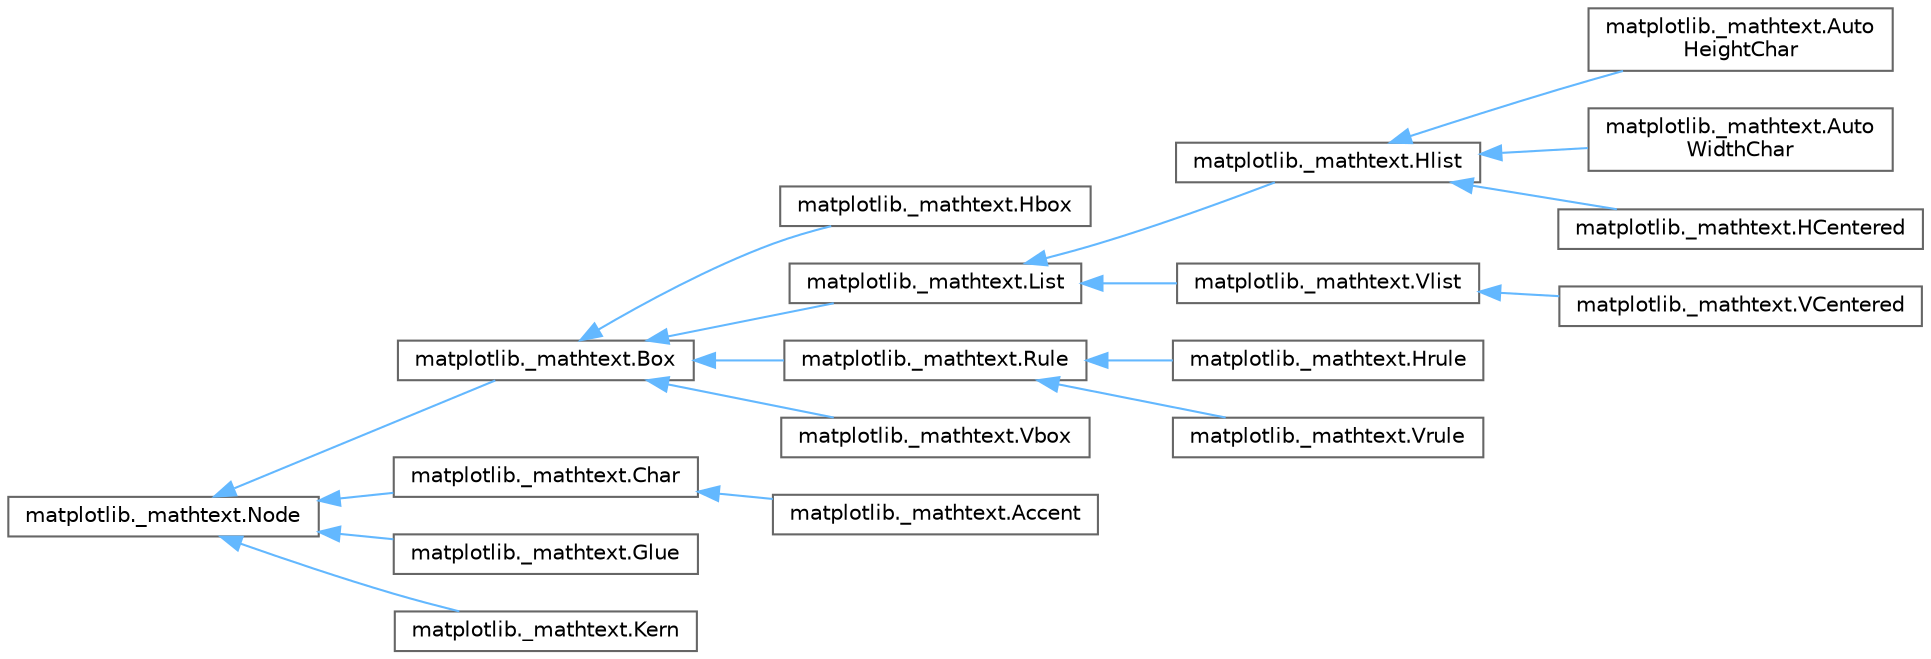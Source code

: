 digraph "Graphical Class Hierarchy"
{
 // LATEX_PDF_SIZE
  bgcolor="transparent";
  edge [fontname=Helvetica,fontsize=10,labelfontname=Helvetica,labelfontsize=10];
  node [fontname=Helvetica,fontsize=10,shape=box,height=0.2,width=0.4];
  rankdir="LR";
  Node0 [id="Node000000",label="matplotlib._mathtext.Node",height=0.2,width=0.4,color="grey40", fillcolor="white", style="filled",URL="$db/dfa/classmatplotlib_1_1__mathtext_1_1Node.html",tooltip=" "];
  Node0 -> Node1 [id="edge3557_Node000000_Node000001",dir="back",color="steelblue1",style="solid",tooltip=" "];
  Node1 [id="Node000001",label="matplotlib._mathtext.Box",height=0.2,width=0.4,color="grey40", fillcolor="white", style="filled",URL="$dc/dbd/classmatplotlib_1_1__mathtext_1_1Box.html",tooltip=" "];
  Node1 -> Node2 [id="edge3558_Node000001_Node000002",dir="back",color="steelblue1",style="solid",tooltip=" "];
  Node2 [id="Node000002",label="matplotlib._mathtext.Hbox",height=0.2,width=0.4,color="grey40", fillcolor="white", style="filled",URL="$d3/dac/classmatplotlib_1_1__mathtext_1_1Hbox.html",tooltip=" "];
  Node1 -> Node3 [id="edge3559_Node000001_Node000003",dir="back",color="steelblue1",style="solid",tooltip=" "];
  Node3 [id="Node000003",label="matplotlib._mathtext.List",height=0.2,width=0.4,color="grey40", fillcolor="white", style="filled",URL="$d1/d20/classmatplotlib_1_1__mathtext_1_1List.html",tooltip=" "];
  Node3 -> Node4 [id="edge3560_Node000003_Node000004",dir="back",color="steelblue1",style="solid",tooltip=" "];
  Node4 [id="Node000004",label="matplotlib._mathtext.Hlist",height=0.2,width=0.4,color="grey40", fillcolor="white", style="filled",URL="$db/d64/classmatplotlib_1_1__mathtext_1_1Hlist.html",tooltip=" "];
  Node4 -> Node5 [id="edge3561_Node000004_Node000005",dir="back",color="steelblue1",style="solid",tooltip=" "];
  Node5 [id="Node000005",label="matplotlib._mathtext.Auto\lHeightChar",height=0.2,width=0.4,color="grey40", fillcolor="white", style="filled",URL="$dc/d88/classmatplotlib_1_1__mathtext_1_1AutoHeightChar.html",tooltip=" "];
  Node4 -> Node6 [id="edge3562_Node000004_Node000006",dir="back",color="steelblue1",style="solid",tooltip=" "];
  Node6 [id="Node000006",label="matplotlib._mathtext.Auto\lWidthChar",height=0.2,width=0.4,color="grey40", fillcolor="white", style="filled",URL="$d6/dd7/classmatplotlib_1_1__mathtext_1_1AutoWidthChar.html",tooltip=" "];
  Node4 -> Node7 [id="edge3563_Node000004_Node000007",dir="back",color="steelblue1",style="solid",tooltip=" "];
  Node7 [id="Node000007",label="matplotlib._mathtext.HCentered",height=0.2,width=0.4,color="grey40", fillcolor="white", style="filled",URL="$d8/d88/classmatplotlib_1_1__mathtext_1_1HCentered.html",tooltip=" "];
  Node3 -> Node8 [id="edge3564_Node000003_Node000008",dir="back",color="steelblue1",style="solid",tooltip=" "];
  Node8 [id="Node000008",label="matplotlib._mathtext.Vlist",height=0.2,width=0.4,color="grey40", fillcolor="white", style="filled",URL="$d6/d9f/classmatplotlib_1_1__mathtext_1_1Vlist.html",tooltip=" "];
  Node8 -> Node9 [id="edge3565_Node000008_Node000009",dir="back",color="steelblue1",style="solid",tooltip=" "];
  Node9 [id="Node000009",label="matplotlib._mathtext.VCentered",height=0.2,width=0.4,color="grey40", fillcolor="white", style="filled",URL="$dc/d4e/classmatplotlib_1_1__mathtext_1_1VCentered.html",tooltip=" "];
  Node1 -> Node10 [id="edge3566_Node000001_Node000010",dir="back",color="steelblue1",style="solid",tooltip=" "];
  Node10 [id="Node000010",label="matplotlib._mathtext.Rule",height=0.2,width=0.4,color="grey40", fillcolor="white", style="filled",URL="$d1/dbe/classmatplotlib_1_1__mathtext_1_1Rule.html",tooltip=" "];
  Node10 -> Node11 [id="edge3567_Node000010_Node000011",dir="back",color="steelblue1",style="solid",tooltip=" "];
  Node11 [id="Node000011",label="matplotlib._mathtext.Hrule",height=0.2,width=0.4,color="grey40", fillcolor="white", style="filled",URL="$df/dbc/classmatplotlib_1_1__mathtext_1_1Hrule.html",tooltip=" "];
  Node10 -> Node12 [id="edge3568_Node000010_Node000012",dir="back",color="steelblue1",style="solid",tooltip=" "];
  Node12 [id="Node000012",label="matplotlib._mathtext.Vrule",height=0.2,width=0.4,color="grey40", fillcolor="white", style="filled",URL="$d5/dd3/classmatplotlib_1_1__mathtext_1_1Vrule.html",tooltip=" "];
  Node1 -> Node13 [id="edge3569_Node000001_Node000013",dir="back",color="steelblue1",style="solid",tooltip=" "];
  Node13 [id="Node000013",label="matplotlib._mathtext.Vbox",height=0.2,width=0.4,color="grey40", fillcolor="white", style="filled",URL="$d5/de9/classmatplotlib_1_1__mathtext_1_1Vbox.html",tooltip=" "];
  Node0 -> Node14 [id="edge3570_Node000000_Node000014",dir="back",color="steelblue1",style="solid",tooltip=" "];
  Node14 [id="Node000014",label="matplotlib._mathtext.Char",height=0.2,width=0.4,color="grey40", fillcolor="white", style="filled",URL="$d3/d62/classmatplotlib_1_1__mathtext_1_1Char.html",tooltip=" "];
  Node14 -> Node15 [id="edge3571_Node000014_Node000015",dir="back",color="steelblue1",style="solid",tooltip=" "];
  Node15 [id="Node000015",label="matplotlib._mathtext.Accent",height=0.2,width=0.4,color="grey40", fillcolor="white", style="filled",URL="$d7/d9a/classmatplotlib_1_1__mathtext_1_1Accent.html",tooltip=" "];
  Node0 -> Node16 [id="edge3572_Node000000_Node000016",dir="back",color="steelblue1",style="solid",tooltip=" "];
  Node16 [id="Node000016",label="matplotlib._mathtext.Glue",height=0.2,width=0.4,color="grey40", fillcolor="white", style="filled",URL="$da/dcf/classmatplotlib_1_1__mathtext_1_1Glue.html",tooltip=" "];
  Node0 -> Node17 [id="edge3573_Node000000_Node000017",dir="back",color="steelblue1",style="solid",tooltip=" "];
  Node17 [id="Node000017",label="matplotlib._mathtext.Kern",height=0.2,width=0.4,color="grey40", fillcolor="white", style="filled",URL="$d9/dae/classmatplotlib_1_1__mathtext_1_1Kern.html",tooltip=" "];
}
